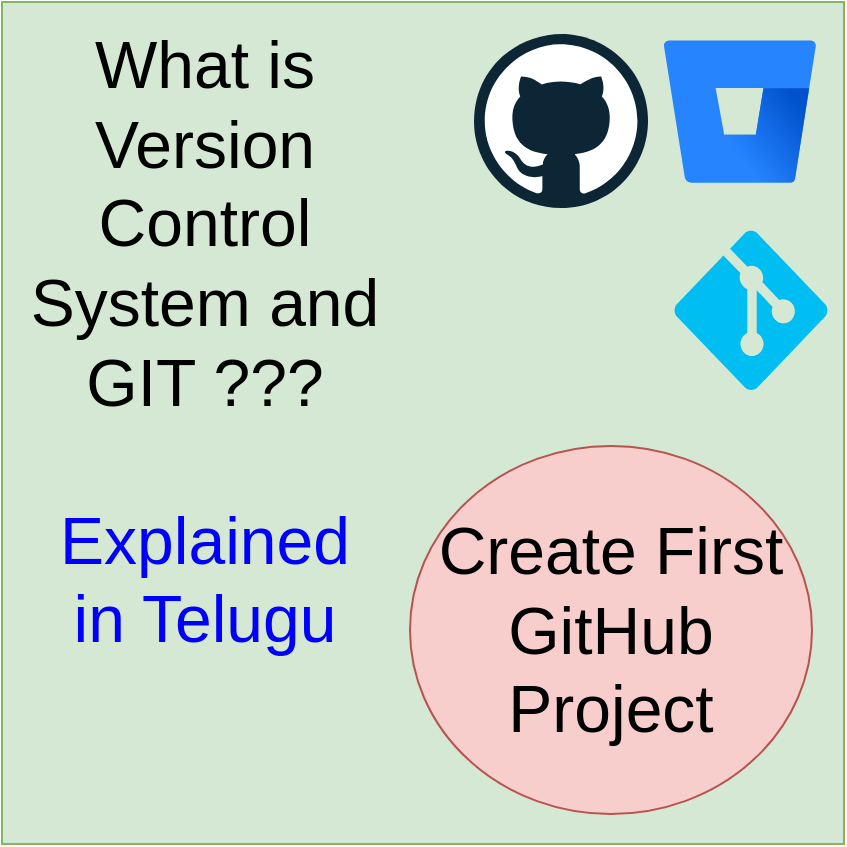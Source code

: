 <mxfile version="17.4.0" type="github">
  <diagram id="XN-kcn1O6vQYYTPPx1hP" name="Page-1">
    <mxGraphModel dx="946" dy="523" grid="0" gridSize="10" guides="1" tooltips="1" connect="1" arrows="1" fold="1" page="1" pageScale="1" pageWidth="850" pageHeight="1100" math="0" shadow="0">
      <root>
        <mxCell id="0" />
        <mxCell id="1" parent="0" />
        <mxCell id="UNOSHjhEAQaLv72NM6Rz-1" value="" style="whiteSpace=wrap;html=1;aspect=fixed;strokeColor=#82b366;fillColor=#d5e8d4;" vertex="1" parent="1">
          <mxGeometry x="218" y="69" width="421" height="421" as="geometry" />
        </mxCell>
        <mxCell id="UNOSHjhEAQaLv72NM6Rz-2" value="" style="dashed=0;outlineConnect=0;html=1;align=center;labelPosition=center;verticalLabelPosition=bottom;verticalAlign=top;shape=mxgraph.weblogos.github;strokeColor=#000000;" vertex="1" parent="1">
          <mxGeometry x="454" y="85" width="87" height="87" as="geometry" />
        </mxCell>
        <mxCell id="UNOSHjhEAQaLv72NM6Rz-3" value="" style="image;image=img/lib/atlassian/Bitbucket_Logo.svg;strokeColor=#000000;" vertex="1" parent="1">
          <mxGeometry x="549" y="88" width="76" height="71.5" as="geometry" />
        </mxCell>
        <mxCell id="UNOSHjhEAQaLv72NM6Rz-4" value="" style="verticalLabelPosition=bottom;html=1;verticalAlign=top;align=center;strokeColor=none;fillColor=#00BEF2;shape=mxgraph.azure.git_repository;" vertex="1" parent="1">
          <mxGeometry x="554" y="183" width="77" height="80" as="geometry" />
        </mxCell>
        <mxCell id="UNOSHjhEAQaLv72NM6Rz-5" value="" style="shape=image;html=1;verticalAlign=top;verticalLabelPosition=bottom;labelBackgroundColor=#ffffff;imageAspect=0;aspect=fixed;image=https://cdn4.iconfinder.com/data/icons/socialcones/508/Gitlab-128.png;strokeColor=#000000;" vertex="1" parent="1">
          <mxGeometry x="453" y="185" width="96" height="96" as="geometry" />
        </mxCell>
        <mxCell id="UNOSHjhEAQaLv72NM6Rz-7" value="What is Version Control System and GIT ???&lt;br&gt;&lt;br&gt;&lt;font color=&quot;#0000FF&quot;&gt;Explained&lt;br&gt;in Telugu &lt;/font&gt;" style="text;html=1;strokeColor=none;fillColor=none;align=center;verticalAlign=middle;whiteSpace=wrap;rounded=0;fontSize=33;" vertex="1" parent="1">
          <mxGeometry x="227" y="88" width="185" height="301.25" as="geometry" />
        </mxCell>
        <mxCell id="UNOSHjhEAQaLv72NM6Rz-8" value="Create First GitHub&lt;br&gt;Project" style="ellipse;whiteSpace=wrap;html=1;fontSize=33;strokeColor=#b85450;fillColor=#f8cecc;" vertex="1" parent="1">
          <mxGeometry x="422" y="291" width="201" height="184" as="geometry" />
        </mxCell>
      </root>
    </mxGraphModel>
  </diagram>
</mxfile>
